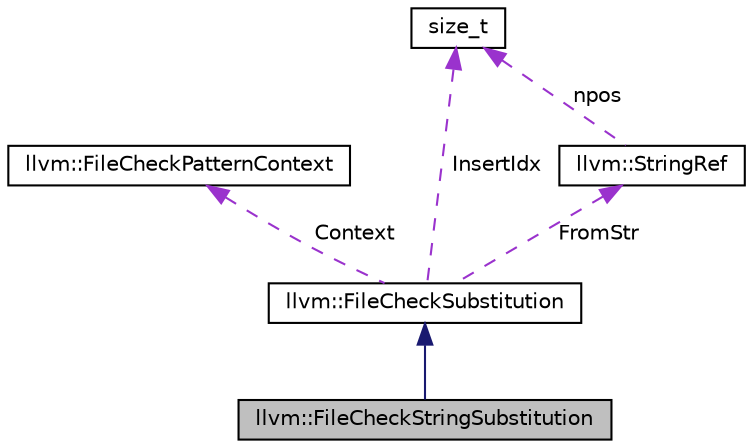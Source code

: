 digraph "llvm::FileCheckStringSubstitution"
{
 // LATEX_PDF_SIZE
  bgcolor="transparent";
  edge [fontname="Helvetica",fontsize="10",labelfontname="Helvetica",labelfontsize="10"];
  node [fontname="Helvetica",fontsize="10",shape="box"];
  Node1 [label="llvm::FileCheckStringSubstitution",height=0.2,width=0.4,color="black", fillcolor="grey75", style="filled", fontcolor="black",tooltip=" "];
  Node2 -> Node1 [dir="back",color="midnightblue",fontsize="10",style="solid",fontname="Helvetica"];
  Node2 [label="llvm::FileCheckSubstitution",height=0.2,width=0.4,color="black",URL="$classllvm_1_1FileCheckSubstitution.html",tooltip="Class representing a substitution to perform in the RegExStr string."];
  Node3 -> Node2 [dir="back",color="darkorchid3",fontsize="10",style="dashed",label=" Context" ,fontname="Helvetica"];
  Node3 [label="llvm::FileCheckPatternContext",height=0.2,width=0.4,color="black",URL="$classllvm_1_1FileCheckPatternContext.html",tooltip="Class holding the FileCheckPattern global state, shared by all patterns: tables holding values of var..."];
  Node4 -> Node2 [dir="back",color="darkorchid3",fontsize="10",style="dashed",label=" FromStr" ,fontname="Helvetica"];
  Node4 [label="llvm::StringRef",height=0.2,width=0.4,color="black",URL="$classllvm_1_1StringRef.html",tooltip="StringRef - Represent a constant reference to a string, i.e."];
  Node5 -> Node4 [dir="back",color="darkorchid3",fontsize="10",style="dashed",label=" npos" ,fontname="Helvetica"];
  Node5 [label="size_t",height=0.2,width=0.4,color="black",URL="$classsize__t.html",tooltip=" "];
  Node5 -> Node2 [dir="back",color="darkorchid3",fontsize="10",style="dashed",label=" InsertIdx" ,fontname="Helvetica"];
}
